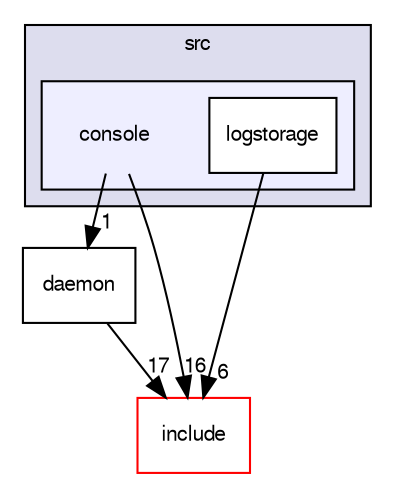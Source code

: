 digraph "/home/pfefferz/dlt-daemon/src/console" {
  compound=true
  node [ fontsize="10", fontname="FreeSans"];
  edge [ labelfontsize="10", labelfontname="FreeSans"];
  subgraph clusterdir_68267d1309a1af8e8297ef4c3efbcdba {
    graph [ bgcolor="#ddddee", pencolor="black", label="src" fontname="FreeSans", fontsize="10", URL="dir_68267d1309a1af8e8297ef4c3efbcdba.html"]
  subgraph clusterdir_4e4d80e90708fdc910fdeacef1a2f461 {
    graph [ bgcolor="#eeeeff", pencolor="black", label="" URL="dir_4e4d80e90708fdc910fdeacef1a2f461.html"];
    dir_4e4d80e90708fdc910fdeacef1a2f461 [shape=plaintext label="console"];
    dir_755d6d6e5815103abc38f542b2abc510 [shape=box label="logstorage" color="black" fillcolor="white" style="filled" URL="dir_755d6d6e5815103abc38f542b2abc510.html"];
  }
  }
  dir_2d094300ae4f2c55dd459b9ec7dd0ad3 [shape=box label="daemon" URL="dir_2d094300ae4f2c55dd459b9ec7dd0ad3.html"];
  dir_d44c64559bbebec7f509842c48db8b23 [shape=box label="include" fillcolor="white" style="filled" color="red" URL="dir_d44c64559bbebec7f509842c48db8b23.html"];
  dir_2d094300ae4f2c55dd459b9ec7dd0ad3->dir_d44c64559bbebec7f509842c48db8b23 [headlabel="17", labeldistance=1.5 headhref="dir_000011_000001.html"];
  dir_4e4d80e90708fdc910fdeacef1a2f461->dir_2d094300ae4f2c55dd459b9ec7dd0ad3 [headlabel="1", labeldistance=1.5 headhref="dir_000005_000011.html"];
  dir_4e4d80e90708fdc910fdeacef1a2f461->dir_d44c64559bbebec7f509842c48db8b23 [headlabel="16", labeldistance=1.5 headhref="dir_000005_000001.html"];
  dir_755d6d6e5815103abc38f542b2abc510->dir_d44c64559bbebec7f509842c48db8b23 [headlabel="6", labeldistance=1.5 headhref="dir_000006_000001.html"];
}
